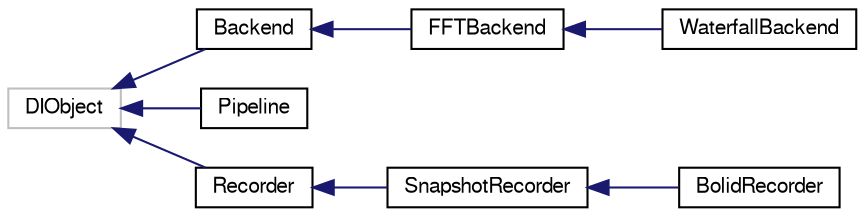 digraph "Graphical Class Hierarchy"
{
  edge [fontname="FreeSans",fontsize="10",labelfontname="FreeSans",labelfontsize="10"];
  node [fontname="FreeSans",fontsize="10",shape=record];
  rankdir="LR";
  Node1 [label="DIObject",height=0.2,width=0.4,color="grey75", fillcolor="white", style="filled"];
  Node1 -> Node2 [dir="back",color="midnightblue",fontsize="10",style="solid",fontname="FreeSans"];
  Node2 [label="Backend",height=0.2,width=0.4,color="black", fillcolor="white", style="filled",URL="$class_backend.html",tooltip="Base class for backend that take I/Q data and process them. "];
  Node2 -> Node3 [dir="back",color="midnightblue",fontsize="10",style="solid",fontname="FreeSans"];
  Node3 [label="FFTBackend",height=0.2,width=0.4,color="black", fillcolor="white", style="filled",URL="$class_f_f_t_backend.html",tooltip="Base class for backends that compute and process FFT from I/Q signal. "];
  Node3 -> Node4 [dir="back",color="midnightblue",fontsize="10",style="solid",fontname="FreeSans"];
  Node4 [label="WaterfallBackend",height=0.2,width=0.4,color="black", fillcolor="white", style="filled",URL="$class_waterfall_backend.html",tooltip="Represents a backend that calculates FFT from the input and records the result through multiple recor..."];
  Node1 -> Node5 [dir="back",color="midnightblue",fontsize="10",style="solid",fontname="FreeSans"];
  Node5 [label="Pipeline",height=0.2,width=0.4,color="black", fillcolor="white", style="filled",URL="$class_pipeline.html"];
  Node1 -> Node6 [dir="back",color="midnightblue",fontsize="10",style="solid",fontname="FreeSans"];
  Node6 [label="Recorder",height=0.2,width=0.4,color="black", fillcolor="white", style="filled",URL="$class_recorder.html",tooltip="Base class for FFT data recorders. "];
  Node6 -> Node7 [dir="back",color="midnightblue",fontsize="10",style="solid",fontname="FreeSans"];
  Node7 [label="SnapshotRecorder",height=0.2,width=0.4,color="black", fillcolor="white", style="filled",URL="$class_snapshot_recorder.html",tooltip="FFT data recorder which makes continuous snapshots of constants length. "];
  Node7 -> Node8 [dir="back",color="midnightblue",fontsize="10",style="solid",fontname="FreeSans"];
  Node8 [label="BolidRecorder",height=0.2,width=0.4,color="black", fillcolor="white", style="filled",URL="$class_bolid_recorder.html",tooltip="Recorder for WaterfallBackend class that detects and records bolids. "];
}
